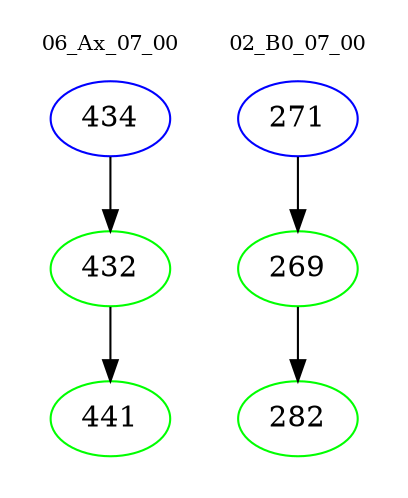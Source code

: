 digraph{
subgraph cluster_0 {
color = white
label = "06_Ax_07_00";
fontsize=10;
T0_434 [label="434", color="blue"]
T0_434 -> T0_432 [color="black"]
T0_432 [label="432", color="green"]
T0_432 -> T0_441 [color="black"]
T0_441 [label="441", color="green"]
}
subgraph cluster_1 {
color = white
label = "02_B0_07_00";
fontsize=10;
T1_271 [label="271", color="blue"]
T1_271 -> T1_269 [color="black"]
T1_269 [label="269", color="green"]
T1_269 -> T1_282 [color="black"]
T1_282 [label="282", color="green"]
}
}
